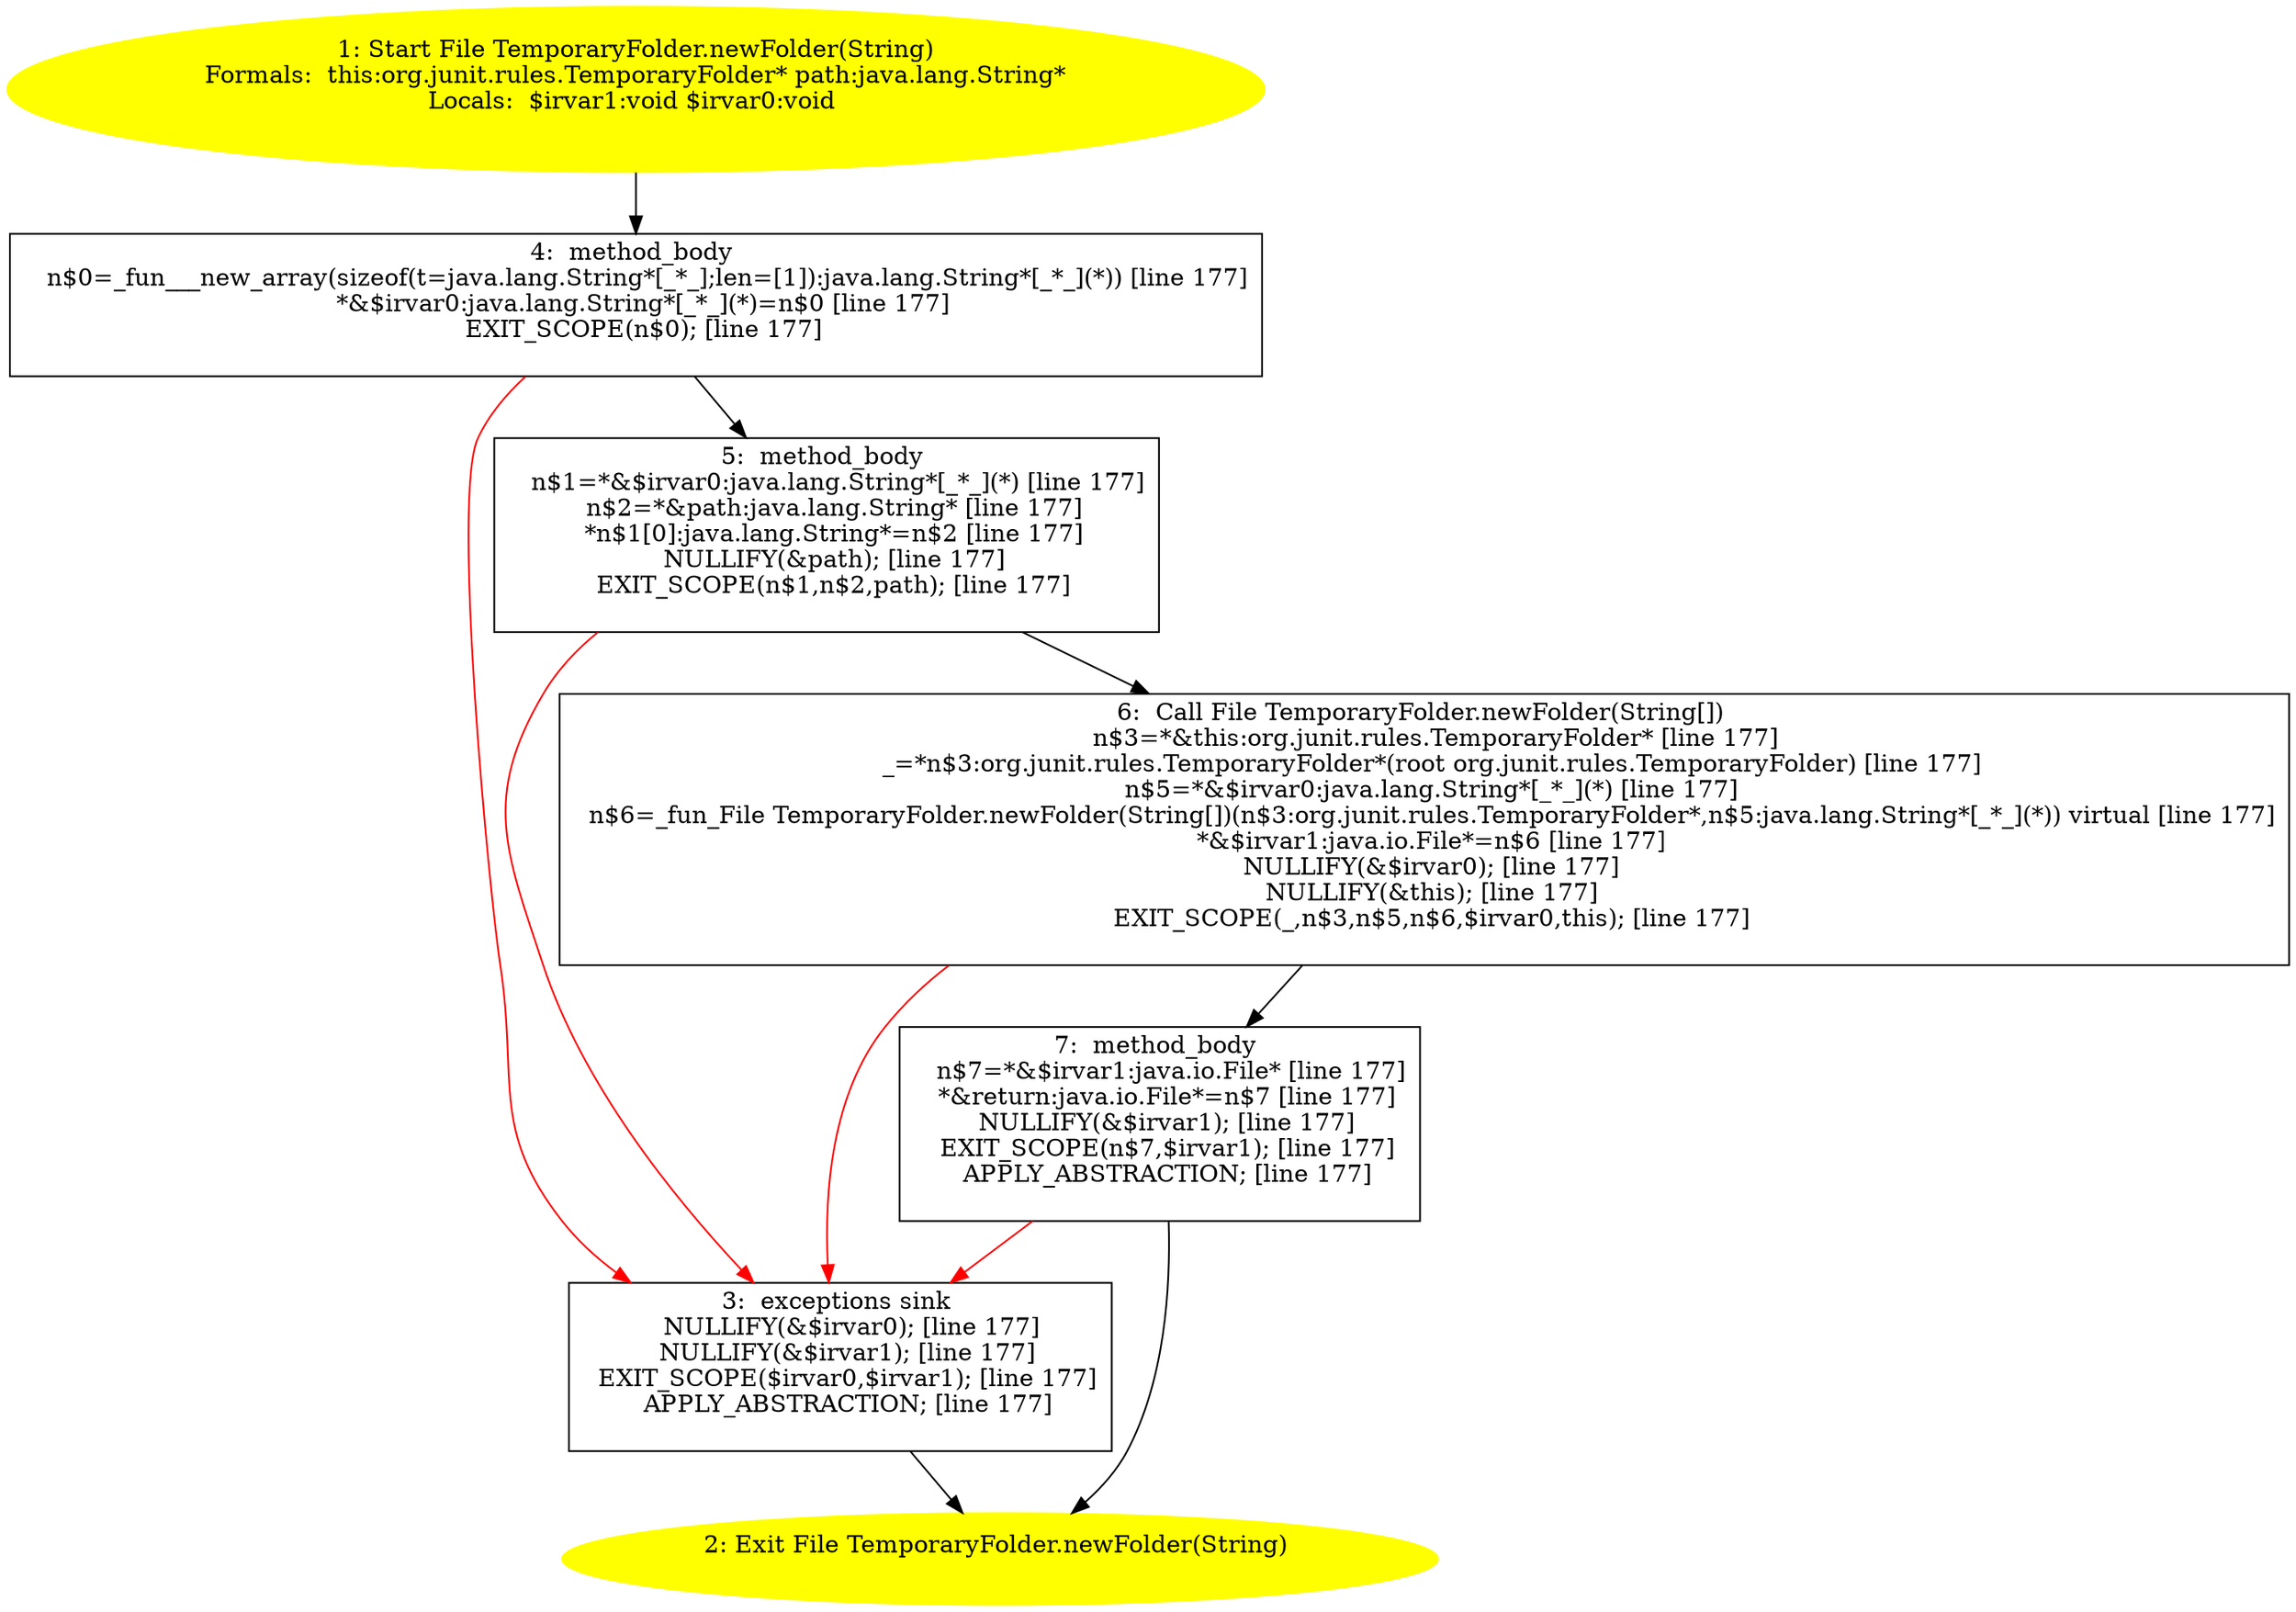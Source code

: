 /* @generated */
digraph cfg {
"org.junit.rules.TemporaryFolder.newFolder(java.lang.String):java.io.File.5c70d118c7145b0fcce6f4610323b4a1_1" [label="1: Start File TemporaryFolder.newFolder(String)\nFormals:  this:org.junit.rules.TemporaryFolder* path:java.lang.String*\nLocals:  $irvar1:void $irvar0:void \n  " color=yellow style=filled]
	

	 "org.junit.rules.TemporaryFolder.newFolder(java.lang.String):java.io.File.5c70d118c7145b0fcce6f4610323b4a1_1" -> "org.junit.rules.TemporaryFolder.newFolder(java.lang.String):java.io.File.5c70d118c7145b0fcce6f4610323b4a1_4" ;
"org.junit.rules.TemporaryFolder.newFolder(java.lang.String):java.io.File.5c70d118c7145b0fcce6f4610323b4a1_2" [label="2: Exit File TemporaryFolder.newFolder(String) \n  " color=yellow style=filled]
	

"org.junit.rules.TemporaryFolder.newFolder(java.lang.String):java.io.File.5c70d118c7145b0fcce6f4610323b4a1_3" [label="3:  exceptions sink \n   NULLIFY(&$irvar0); [line 177]\n  NULLIFY(&$irvar1); [line 177]\n  EXIT_SCOPE($irvar0,$irvar1); [line 177]\n  APPLY_ABSTRACTION; [line 177]\n " shape="box"]
	

	 "org.junit.rules.TemporaryFolder.newFolder(java.lang.String):java.io.File.5c70d118c7145b0fcce6f4610323b4a1_3" -> "org.junit.rules.TemporaryFolder.newFolder(java.lang.String):java.io.File.5c70d118c7145b0fcce6f4610323b4a1_2" ;
"org.junit.rules.TemporaryFolder.newFolder(java.lang.String):java.io.File.5c70d118c7145b0fcce6f4610323b4a1_4" [label="4:  method_body \n   n$0=_fun___new_array(sizeof(t=java.lang.String*[_*_];len=[1]):java.lang.String*[_*_](*)) [line 177]\n  *&$irvar0:java.lang.String*[_*_](*)=n$0 [line 177]\n  EXIT_SCOPE(n$0); [line 177]\n " shape="box"]
	

	 "org.junit.rules.TemporaryFolder.newFolder(java.lang.String):java.io.File.5c70d118c7145b0fcce6f4610323b4a1_4" -> "org.junit.rules.TemporaryFolder.newFolder(java.lang.String):java.io.File.5c70d118c7145b0fcce6f4610323b4a1_5" ;
	 "org.junit.rules.TemporaryFolder.newFolder(java.lang.String):java.io.File.5c70d118c7145b0fcce6f4610323b4a1_4" -> "org.junit.rules.TemporaryFolder.newFolder(java.lang.String):java.io.File.5c70d118c7145b0fcce6f4610323b4a1_3" [color="red" ];
"org.junit.rules.TemporaryFolder.newFolder(java.lang.String):java.io.File.5c70d118c7145b0fcce6f4610323b4a1_5" [label="5:  method_body \n   n$1=*&$irvar0:java.lang.String*[_*_](*) [line 177]\n  n$2=*&path:java.lang.String* [line 177]\n  *n$1[0]:java.lang.String*=n$2 [line 177]\n  NULLIFY(&path); [line 177]\n  EXIT_SCOPE(n$1,n$2,path); [line 177]\n " shape="box"]
	

	 "org.junit.rules.TemporaryFolder.newFolder(java.lang.String):java.io.File.5c70d118c7145b0fcce6f4610323b4a1_5" -> "org.junit.rules.TemporaryFolder.newFolder(java.lang.String):java.io.File.5c70d118c7145b0fcce6f4610323b4a1_6" ;
	 "org.junit.rules.TemporaryFolder.newFolder(java.lang.String):java.io.File.5c70d118c7145b0fcce6f4610323b4a1_5" -> "org.junit.rules.TemporaryFolder.newFolder(java.lang.String):java.io.File.5c70d118c7145b0fcce6f4610323b4a1_3" [color="red" ];
"org.junit.rules.TemporaryFolder.newFolder(java.lang.String):java.io.File.5c70d118c7145b0fcce6f4610323b4a1_6" [label="6:  Call File TemporaryFolder.newFolder(String[]) \n   n$3=*&this:org.junit.rules.TemporaryFolder* [line 177]\n  _=*n$3:org.junit.rules.TemporaryFolder*(root org.junit.rules.TemporaryFolder) [line 177]\n  n$5=*&$irvar0:java.lang.String*[_*_](*) [line 177]\n  n$6=_fun_File TemporaryFolder.newFolder(String[])(n$3:org.junit.rules.TemporaryFolder*,n$5:java.lang.String*[_*_](*)) virtual [line 177]\n  *&$irvar1:java.io.File*=n$6 [line 177]\n  NULLIFY(&$irvar0); [line 177]\n  NULLIFY(&this); [line 177]\n  EXIT_SCOPE(_,n$3,n$5,n$6,$irvar0,this); [line 177]\n " shape="box"]
	

	 "org.junit.rules.TemporaryFolder.newFolder(java.lang.String):java.io.File.5c70d118c7145b0fcce6f4610323b4a1_6" -> "org.junit.rules.TemporaryFolder.newFolder(java.lang.String):java.io.File.5c70d118c7145b0fcce6f4610323b4a1_7" ;
	 "org.junit.rules.TemporaryFolder.newFolder(java.lang.String):java.io.File.5c70d118c7145b0fcce6f4610323b4a1_6" -> "org.junit.rules.TemporaryFolder.newFolder(java.lang.String):java.io.File.5c70d118c7145b0fcce6f4610323b4a1_3" [color="red" ];
"org.junit.rules.TemporaryFolder.newFolder(java.lang.String):java.io.File.5c70d118c7145b0fcce6f4610323b4a1_7" [label="7:  method_body \n   n$7=*&$irvar1:java.io.File* [line 177]\n  *&return:java.io.File*=n$7 [line 177]\n  NULLIFY(&$irvar1); [line 177]\n  EXIT_SCOPE(n$7,$irvar1); [line 177]\n  APPLY_ABSTRACTION; [line 177]\n " shape="box"]
	

	 "org.junit.rules.TemporaryFolder.newFolder(java.lang.String):java.io.File.5c70d118c7145b0fcce6f4610323b4a1_7" -> "org.junit.rules.TemporaryFolder.newFolder(java.lang.String):java.io.File.5c70d118c7145b0fcce6f4610323b4a1_2" ;
	 "org.junit.rules.TemporaryFolder.newFolder(java.lang.String):java.io.File.5c70d118c7145b0fcce6f4610323b4a1_7" -> "org.junit.rules.TemporaryFolder.newFolder(java.lang.String):java.io.File.5c70d118c7145b0fcce6f4610323b4a1_3" [color="red" ];
}

